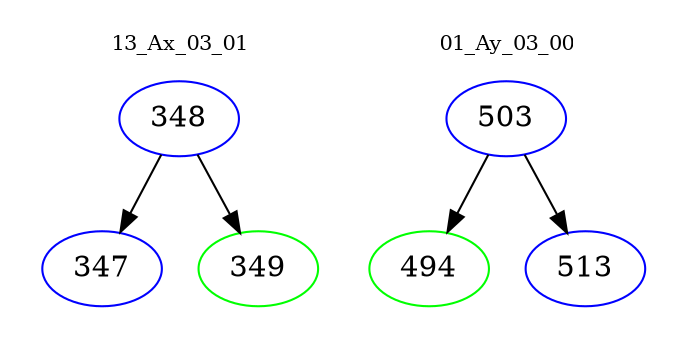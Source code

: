 digraph{
subgraph cluster_0 {
color = white
label = "13_Ax_03_01";
fontsize=10;
T0_348 [label="348", color="blue"]
T0_348 -> T0_347 [color="black"]
T0_347 [label="347", color="blue"]
T0_348 -> T0_349 [color="black"]
T0_349 [label="349", color="green"]
}
subgraph cluster_1 {
color = white
label = "01_Ay_03_00";
fontsize=10;
T1_503 [label="503", color="blue"]
T1_503 -> T1_494 [color="black"]
T1_494 [label="494", color="green"]
T1_503 -> T1_513 [color="black"]
T1_513 [label="513", color="blue"]
}
}
